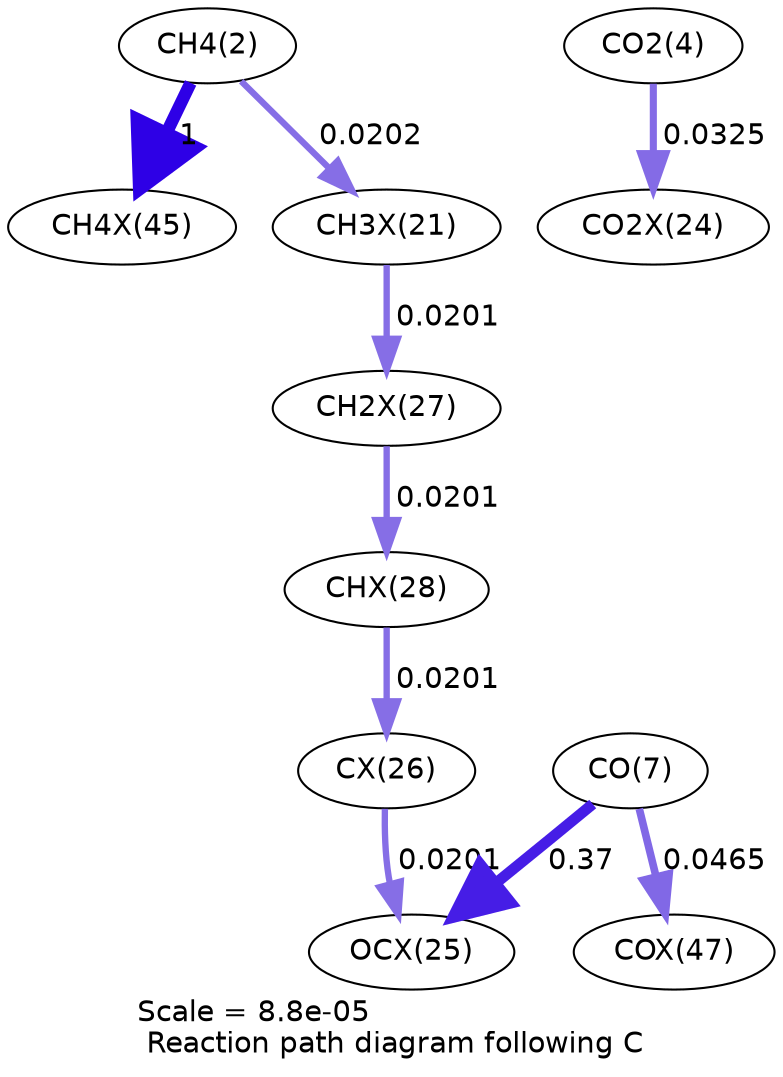 digraph reaction_paths {
center=1;
s4 -> s32[fontname="Helvetica", penwidth=6, arrowsize=3, color="0.7, 1.5, 0.9"
, label=" 1"];
s4 -> s24[fontname="Helvetica", penwidth=3.05, arrowsize=1.53, color="0.7, 0.52, 0.9"
, label=" 0.0202"];
s24 -> s30[fontname="Helvetica", penwidth=3.05, arrowsize=1.52, color="0.7, 0.52, 0.9"
, label=" 0.0201"];
s30 -> s31[fontname="Helvetica", penwidth=3.05, arrowsize=1.52, color="0.7, 0.52, 0.9"
, label=" 0.0201"];
s31 -> s29[fontname="Helvetica", penwidth=3.05, arrowsize=1.52, color="0.7, 0.52, 0.9"
, label=" 0.0201"];
s29 -> s28[fontname="Helvetica", penwidth=3.05, arrowsize=1.52, color="0.7, 0.52, 0.9"
, label=" 0.0201"];
s9 -> s28[fontname="Helvetica", penwidth=5.25, arrowsize=2.62, color="0.7, 0.87, 0.9"
, label=" 0.37"];
s9 -> s33[fontname="Helvetica", penwidth=3.68, arrowsize=1.84, color="0.7, 0.546, 0.9"
, label=" 0.0465"];
s6 -> s27[fontname="Helvetica", penwidth=3.41, arrowsize=1.71, color="0.7, 0.533, 0.9"
, label=" 0.0325"];
s4 [ fontname="Helvetica", label="CH4(2)"];
s6 [ fontname="Helvetica", label="CO2(4)"];
s9 [ fontname="Helvetica", label="CO(7)"];
s24 [ fontname="Helvetica", label="CH3X(21)"];
s27 [ fontname="Helvetica", label="CO2X(24)"];
s28 [ fontname="Helvetica", label="OCX(25)"];
s29 [ fontname="Helvetica", label="CX(26)"];
s30 [ fontname="Helvetica", label="CH2X(27)"];
s31 [ fontname="Helvetica", label="CHX(28)"];
s32 [ fontname="Helvetica", label="CH4X(45)"];
s33 [ fontname="Helvetica", label="COX(47)"];
 label = "Scale = 8.8e-05\l Reaction path diagram following C";
 fontname = "Helvetica";
}
